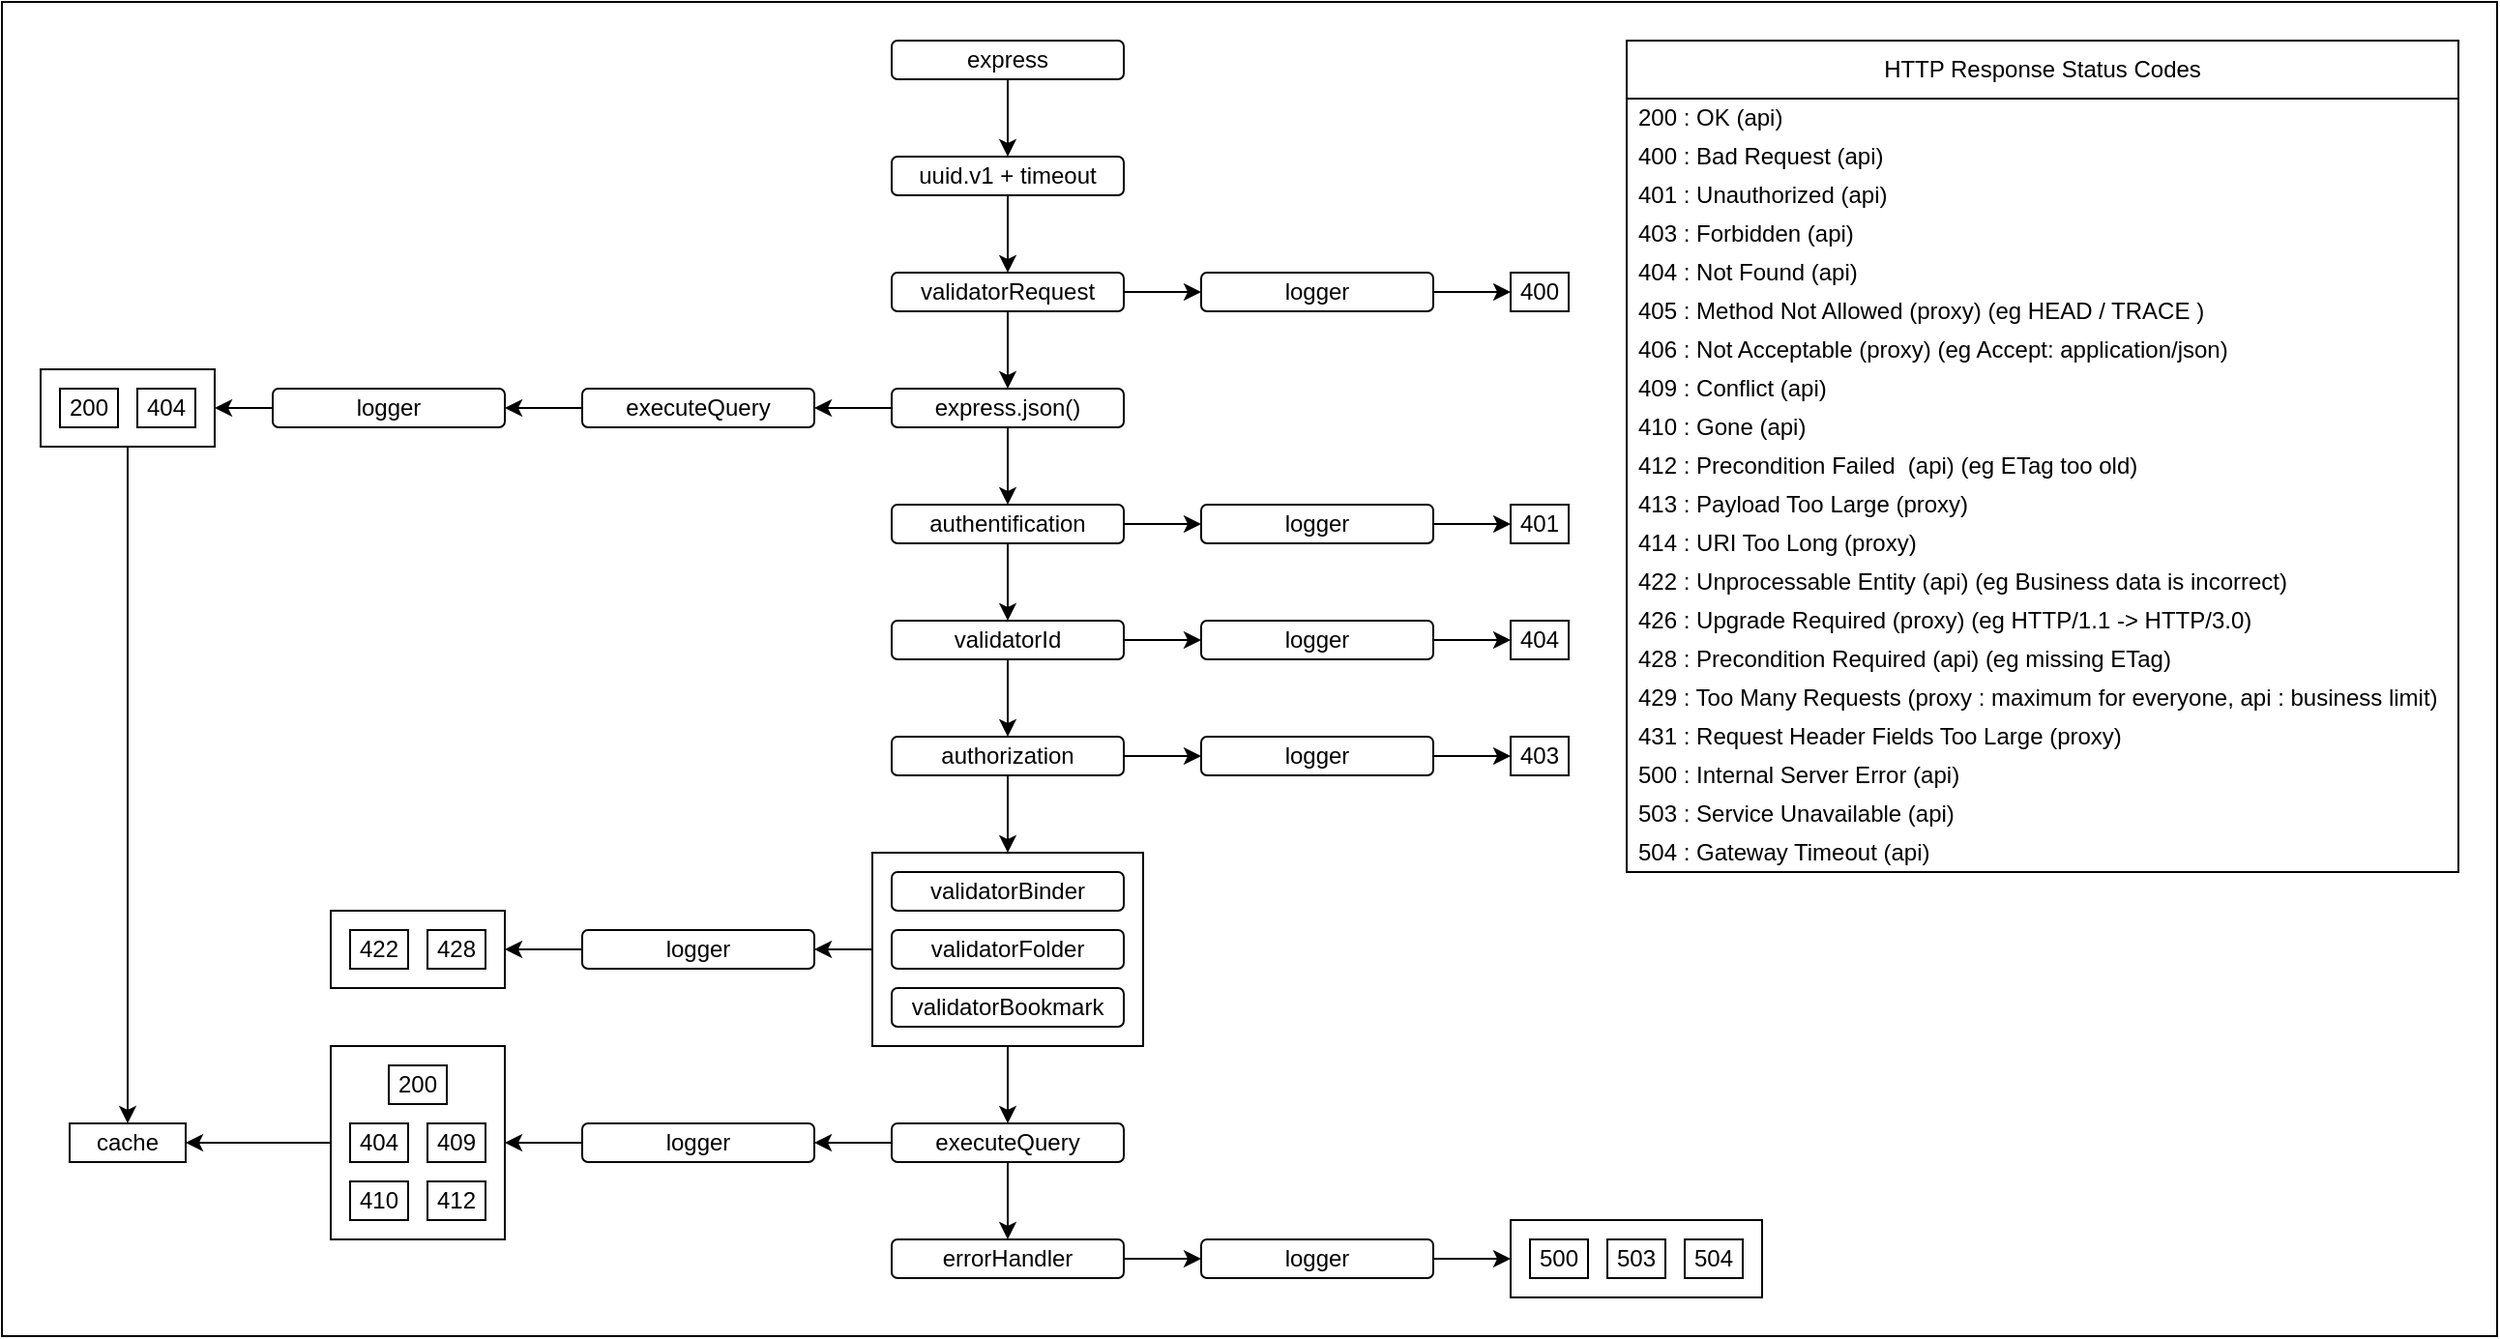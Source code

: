 <mxfile version="24.7.6">
  <diagram name="Page-1" id="NrHhBjxm3HNpq7Y3N4Mc">
    <mxGraphModel dx="1110" dy="1061" grid="1" gridSize="10" guides="1" tooltips="1" connect="1" arrows="1" fold="1" page="1" pageScale="1" pageWidth="850" pageHeight="1100" math="0" shadow="0">
      <root>
        <mxCell id="0" />
        <mxCell id="1" parent="0" />
        <mxCell id="MOF5G3dTXaosmhZYeCWu-184" value="" style="rounded=0;whiteSpace=wrap;html=1;" vertex="1" parent="1">
          <mxGeometry x="120" y="130" width="1290" height="690" as="geometry" />
        </mxCell>
        <mxCell id="MOF5G3dTXaosmhZYeCWu-123" style="edgeStyle=orthogonalEdgeStyle;rounded=0;orthogonalLoop=1;jettySize=auto;html=1;" edge="1" parent="1" source="MOF5G3dTXaosmhZYeCWu-2" target="MOF5G3dTXaosmhZYeCWu-122">
          <mxGeometry relative="1" as="geometry" />
        </mxCell>
        <mxCell id="MOF5G3dTXaosmhZYeCWu-2" value="express" style="rounded=1;whiteSpace=wrap;html=1;" vertex="1" parent="1">
          <mxGeometry x="580" y="150" width="120" height="20" as="geometry" />
        </mxCell>
        <mxCell id="MOF5G3dTXaosmhZYeCWu-14" style="edgeStyle=orthogonalEdgeStyle;rounded=0;orthogonalLoop=1;jettySize=auto;html=1;entryX=0.5;entryY=0;entryDx=0;entryDy=0;" edge="1" parent="1" source="MOF5G3dTXaosmhZYeCWu-4" target="MOF5G3dTXaosmhZYeCWu-5">
          <mxGeometry relative="1" as="geometry" />
        </mxCell>
        <mxCell id="MOF5G3dTXaosmhZYeCWu-52" style="edgeStyle=orthogonalEdgeStyle;rounded=0;orthogonalLoop=1;jettySize=auto;html=1;" edge="1" parent="1" source="MOF5G3dTXaosmhZYeCWu-4" target="MOF5G3dTXaosmhZYeCWu-26">
          <mxGeometry relative="1" as="geometry" />
        </mxCell>
        <mxCell id="MOF5G3dTXaosmhZYeCWu-4" value="validatorRequest" style="rounded=1;whiteSpace=wrap;html=1;" vertex="1" parent="1">
          <mxGeometry x="580" y="270" width="120" height="20" as="geometry" />
        </mxCell>
        <mxCell id="MOF5G3dTXaosmhZYeCWu-36" style="edgeStyle=orthogonalEdgeStyle;rounded=0;orthogonalLoop=1;jettySize=auto;html=1;entryX=0.5;entryY=0;entryDx=0;entryDy=0;" edge="1" parent="1" source="MOF5G3dTXaosmhZYeCWu-5" target="MOF5G3dTXaosmhZYeCWu-32">
          <mxGeometry relative="1" as="geometry" />
        </mxCell>
        <mxCell id="MOF5G3dTXaosmhZYeCWu-110" style="edgeStyle=orthogonalEdgeStyle;rounded=0;orthogonalLoop=1;jettySize=auto;html=1;" edge="1" parent="1" source="MOF5G3dTXaosmhZYeCWu-5" target="MOF5G3dTXaosmhZYeCWu-24">
          <mxGeometry relative="1" as="geometry" />
        </mxCell>
        <mxCell id="MOF5G3dTXaosmhZYeCWu-5" value="express.json()" style="rounded=1;whiteSpace=wrap;html=1;" vertex="1" parent="1">
          <mxGeometry x="580" y="330" width="120" height="20" as="geometry" />
        </mxCell>
        <mxCell id="MOF5G3dTXaosmhZYeCWu-47" style="edgeStyle=orthogonalEdgeStyle;rounded=0;orthogonalLoop=1;jettySize=auto;html=1;" edge="1" parent="1" source="MOF5G3dTXaosmhZYeCWu-7" target="MOF5G3dTXaosmhZYeCWu-45">
          <mxGeometry relative="1" as="geometry" />
        </mxCell>
        <mxCell id="MOF5G3dTXaosmhZYeCWu-79" style="edgeStyle=orthogonalEdgeStyle;rounded=0;orthogonalLoop=1;jettySize=auto;html=1;" edge="1" parent="1" source="MOF5G3dTXaosmhZYeCWu-7" target="MOF5G3dTXaosmhZYeCWu-78">
          <mxGeometry relative="1" as="geometry" />
        </mxCell>
        <mxCell id="MOF5G3dTXaosmhZYeCWu-7" value="authorization" style="rounded=1;whiteSpace=wrap;html=1;" vertex="1" parent="1">
          <mxGeometry x="580" y="510" width="120" height="20" as="geometry" />
        </mxCell>
        <mxCell id="MOF5G3dTXaosmhZYeCWu-15" value="400" style="rounded=0;whiteSpace=wrap;html=1;" vertex="1" parent="1">
          <mxGeometry x="900" y="270" width="30" height="20" as="geometry" />
        </mxCell>
        <mxCell id="MOF5G3dTXaosmhZYeCWu-18" value="401" style="rounded=0;whiteSpace=wrap;html=1;" vertex="1" parent="1">
          <mxGeometry x="900" y="390" width="30" height="20" as="geometry" />
        </mxCell>
        <mxCell id="MOF5G3dTXaosmhZYeCWu-93" style="edgeStyle=orthogonalEdgeStyle;rounded=0;orthogonalLoop=1;jettySize=auto;html=1;entryX=0;entryY=0.5;entryDx=0;entryDy=0;" edge="1" parent="1" source="MOF5G3dTXaosmhZYeCWu-22" target="MOF5G3dTXaosmhZYeCWu-83">
          <mxGeometry relative="1" as="geometry" />
        </mxCell>
        <mxCell id="MOF5G3dTXaosmhZYeCWu-22" value="errorHandler" style="rounded=1;whiteSpace=wrap;html=1;" vertex="1" parent="1">
          <mxGeometry x="580" y="770" width="120" height="20" as="geometry" />
        </mxCell>
        <mxCell id="MOF5G3dTXaosmhZYeCWu-44" style="edgeStyle=orthogonalEdgeStyle;rounded=0;orthogonalLoop=1;jettySize=auto;html=1;" edge="1" parent="1" source="MOF5G3dTXaosmhZYeCWu-23" target="MOF5G3dTXaosmhZYeCWu-7">
          <mxGeometry relative="1" as="geometry" />
        </mxCell>
        <mxCell id="MOF5G3dTXaosmhZYeCWu-76" style="edgeStyle=orthogonalEdgeStyle;rounded=0;orthogonalLoop=1;jettySize=auto;html=1;" edge="1" parent="1" source="MOF5G3dTXaosmhZYeCWu-23" target="MOF5G3dTXaosmhZYeCWu-75">
          <mxGeometry relative="1" as="geometry" />
        </mxCell>
        <mxCell id="MOF5G3dTXaosmhZYeCWu-23" value="validatorId" style="rounded=1;whiteSpace=wrap;html=1;" vertex="1" parent="1">
          <mxGeometry x="580" y="450" width="120" height="20" as="geometry" />
        </mxCell>
        <mxCell id="MOF5G3dTXaosmhZYeCWu-38" style="edgeStyle=orthogonalEdgeStyle;rounded=0;orthogonalLoop=1;jettySize=auto;html=1;" edge="1" parent="1" source="MOF5G3dTXaosmhZYeCWu-24" target="MOF5G3dTXaosmhZYeCWu-37">
          <mxGeometry relative="1" as="geometry" />
        </mxCell>
        <mxCell id="MOF5G3dTXaosmhZYeCWu-24" value="executeQuery" style="rounded=1;whiteSpace=wrap;html=1;" vertex="1" parent="1">
          <mxGeometry x="420" y="330" width="120" height="20" as="geometry" />
        </mxCell>
        <mxCell id="MOF5G3dTXaosmhZYeCWu-54" style="edgeStyle=orthogonalEdgeStyle;rounded=0;orthogonalLoop=1;jettySize=auto;html=1;" edge="1" parent="1" source="MOF5G3dTXaosmhZYeCWu-26" target="MOF5G3dTXaosmhZYeCWu-15">
          <mxGeometry relative="1" as="geometry" />
        </mxCell>
        <mxCell id="MOF5G3dTXaosmhZYeCWu-26" value="logger" style="rounded=1;whiteSpace=wrap;html=1;" vertex="1" parent="1">
          <mxGeometry x="740" y="270" width="120" height="20" as="geometry" />
        </mxCell>
        <mxCell id="MOF5G3dTXaosmhZYeCWu-57" style="edgeStyle=orthogonalEdgeStyle;rounded=0;orthogonalLoop=1;jettySize=auto;html=1;" edge="1" parent="1" source="MOF5G3dTXaosmhZYeCWu-27" target="MOF5G3dTXaosmhZYeCWu-18">
          <mxGeometry relative="1" as="geometry" />
        </mxCell>
        <mxCell id="MOF5G3dTXaosmhZYeCWu-27" value="logger" style="rounded=1;whiteSpace=wrap;html=1;" vertex="1" parent="1">
          <mxGeometry x="740" y="390" width="120" height="20" as="geometry" />
        </mxCell>
        <mxCell id="MOF5G3dTXaosmhZYeCWu-33" style="edgeStyle=orthogonalEdgeStyle;rounded=0;orthogonalLoop=1;jettySize=auto;html=1;" edge="1" parent="1" source="MOF5G3dTXaosmhZYeCWu-32" target="MOF5G3dTXaosmhZYeCWu-23">
          <mxGeometry relative="1" as="geometry" />
        </mxCell>
        <mxCell id="MOF5G3dTXaosmhZYeCWu-58" style="edgeStyle=orthogonalEdgeStyle;rounded=0;orthogonalLoop=1;jettySize=auto;html=1;" edge="1" parent="1" source="MOF5G3dTXaosmhZYeCWu-32" target="MOF5G3dTXaosmhZYeCWu-27">
          <mxGeometry relative="1" as="geometry" />
        </mxCell>
        <mxCell id="MOF5G3dTXaosmhZYeCWu-32" value="authentification" style="rounded=1;whiteSpace=wrap;html=1;" vertex="1" parent="1">
          <mxGeometry x="580" y="390" width="120" height="20" as="geometry" />
        </mxCell>
        <mxCell id="MOF5G3dTXaosmhZYeCWu-101" style="edgeStyle=orthogonalEdgeStyle;rounded=0;orthogonalLoop=1;jettySize=auto;html=1;entryX=1;entryY=0.5;entryDx=0;entryDy=0;" edge="1" parent="1" source="MOF5G3dTXaosmhZYeCWu-37" target="MOF5G3dTXaosmhZYeCWu-98">
          <mxGeometry relative="1" as="geometry" />
        </mxCell>
        <mxCell id="MOF5G3dTXaosmhZYeCWu-37" value="logger" style="rounded=1;whiteSpace=wrap;html=1;" vertex="1" parent="1">
          <mxGeometry x="260" y="330" width="120" height="20" as="geometry" />
        </mxCell>
        <mxCell id="MOF5G3dTXaosmhZYeCWu-40" value="404" style="rounded=0;whiteSpace=wrap;html=1;" vertex="1" parent="1">
          <mxGeometry x="900" y="450" width="30" height="20" as="geometry" />
        </mxCell>
        <mxCell id="MOF5G3dTXaosmhZYeCWu-46" value="" style="group" vertex="1" connectable="0" parent="1">
          <mxGeometry x="570" y="570" width="140" height="100" as="geometry" />
        </mxCell>
        <mxCell id="MOF5G3dTXaosmhZYeCWu-45" value="" style="rounded=0;whiteSpace=wrap;html=1;" vertex="1" parent="MOF5G3dTXaosmhZYeCWu-46">
          <mxGeometry width="140" height="100" as="geometry" />
        </mxCell>
        <mxCell id="MOF5G3dTXaosmhZYeCWu-41" value="validatorBookmark" style="rounded=1;whiteSpace=wrap;html=1;" vertex="1" parent="MOF5G3dTXaosmhZYeCWu-46">
          <mxGeometry x="10" y="70" width="120" height="20" as="geometry" />
        </mxCell>
        <mxCell id="MOF5G3dTXaosmhZYeCWu-42" value="validatorFolder" style="rounded=1;whiteSpace=wrap;html=1;" vertex="1" parent="MOF5G3dTXaosmhZYeCWu-46">
          <mxGeometry x="10" y="40" width="120" height="20" as="geometry" />
        </mxCell>
        <mxCell id="MOF5G3dTXaosmhZYeCWu-43" value="validatorBinder" style="rounded=1;whiteSpace=wrap;html=1;" vertex="1" parent="MOF5G3dTXaosmhZYeCWu-46">
          <mxGeometry x="10" y="10" width="120" height="20" as="geometry" />
        </mxCell>
        <mxCell id="MOF5G3dTXaosmhZYeCWu-113" style="edgeStyle=orthogonalEdgeStyle;rounded=0;orthogonalLoop=1;jettySize=auto;html=1;" edge="1" parent="1" source="MOF5G3dTXaosmhZYeCWu-48" target="MOF5G3dTXaosmhZYeCWu-22">
          <mxGeometry relative="1" as="geometry" />
        </mxCell>
        <mxCell id="MOF5G3dTXaosmhZYeCWu-121" style="edgeStyle=orthogonalEdgeStyle;rounded=0;orthogonalLoop=1;jettySize=auto;html=1;entryX=1;entryY=0.5;entryDx=0;entryDy=0;" edge="1" parent="1" source="MOF5G3dTXaosmhZYeCWu-48" target="MOF5G3dTXaosmhZYeCWu-119">
          <mxGeometry relative="1" as="geometry" />
        </mxCell>
        <mxCell id="MOF5G3dTXaosmhZYeCWu-48" value="executeQuery" style="rounded=1;whiteSpace=wrap;html=1;" vertex="1" parent="1">
          <mxGeometry x="580" y="710" width="120" height="20" as="geometry" />
        </mxCell>
        <mxCell id="MOF5G3dTXaosmhZYeCWu-49" style="edgeStyle=orthogonalEdgeStyle;rounded=0;orthogonalLoop=1;jettySize=auto;html=1;" edge="1" parent="1" source="MOF5G3dTXaosmhZYeCWu-45" target="MOF5G3dTXaosmhZYeCWu-48">
          <mxGeometry relative="1" as="geometry" />
        </mxCell>
        <mxCell id="MOF5G3dTXaosmhZYeCWu-50" value="403" style="rounded=0;whiteSpace=wrap;html=1;" vertex="1" parent="1">
          <mxGeometry x="900" y="510" width="30" height="20" as="geometry" />
        </mxCell>
        <mxCell id="MOF5G3dTXaosmhZYeCWu-77" style="edgeStyle=orthogonalEdgeStyle;rounded=0;orthogonalLoop=1;jettySize=auto;html=1;" edge="1" parent="1" source="MOF5G3dTXaosmhZYeCWu-75" target="MOF5G3dTXaosmhZYeCWu-40">
          <mxGeometry relative="1" as="geometry" />
        </mxCell>
        <mxCell id="MOF5G3dTXaosmhZYeCWu-75" value="logger" style="rounded=1;whiteSpace=wrap;html=1;" vertex="1" parent="1">
          <mxGeometry x="740" y="450" width="120" height="20" as="geometry" />
        </mxCell>
        <mxCell id="MOF5G3dTXaosmhZYeCWu-80" style="edgeStyle=orthogonalEdgeStyle;rounded=0;orthogonalLoop=1;jettySize=auto;html=1;" edge="1" parent="1" source="MOF5G3dTXaosmhZYeCWu-78" target="MOF5G3dTXaosmhZYeCWu-50">
          <mxGeometry relative="1" as="geometry" />
        </mxCell>
        <mxCell id="MOF5G3dTXaosmhZYeCWu-78" value="logger" style="rounded=1;whiteSpace=wrap;html=1;" vertex="1" parent="1">
          <mxGeometry x="740" y="510" width="120" height="20" as="geometry" />
        </mxCell>
        <mxCell id="MOF5G3dTXaosmhZYeCWu-92" style="edgeStyle=orthogonalEdgeStyle;rounded=0;orthogonalLoop=1;jettySize=auto;html=1;entryX=0;entryY=0.5;entryDx=0;entryDy=0;" edge="1" parent="1" source="MOF5G3dTXaosmhZYeCWu-83" target="MOF5G3dTXaosmhZYeCWu-86">
          <mxGeometry relative="1" as="geometry" />
        </mxCell>
        <mxCell id="MOF5G3dTXaosmhZYeCWu-83" value="logger" style="rounded=1;whiteSpace=wrap;html=1;" vertex="1" parent="1">
          <mxGeometry x="740" y="770" width="120" height="20" as="geometry" />
        </mxCell>
        <mxCell id="MOF5G3dTXaosmhZYeCWu-97" value="" style="group" vertex="1" connectable="0" parent="1">
          <mxGeometry x="140" y="320" width="90" height="40" as="geometry" />
        </mxCell>
        <mxCell id="MOF5G3dTXaosmhZYeCWu-98" value="" style="rounded=0;whiteSpace=wrap;html=1;" vertex="1" parent="MOF5G3dTXaosmhZYeCWu-97">
          <mxGeometry width="90" height="40" as="geometry" />
        </mxCell>
        <mxCell id="MOF5G3dTXaosmhZYeCWu-99" value="200" style="rounded=0;whiteSpace=wrap;html=1;" vertex="1" parent="MOF5G3dTXaosmhZYeCWu-97">
          <mxGeometry x="10" y="10" width="30" height="20" as="geometry" />
        </mxCell>
        <mxCell id="MOF5G3dTXaosmhZYeCWu-100" value="404" style="rounded=0;whiteSpace=wrap;html=1;" vertex="1" parent="MOF5G3dTXaosmhZYeCWu-97">
          <mxGeometry x="50" y="10" width="30" height="20" as="geometry" />
        </mxCell>
        <mxCell id="MOF5G3dTXaosmhZYeCWu-86" value="" style="rounded=0;whiteSpace=wrap;html=1;" vertex="1" parent="1">
          <mxGeometry x="900" y="760" width="130" height="40" as="geometry" />
        </mxCell>
        <mxCell id="MOF5G3dTXaosmhZYeCWu-85" value="500" style="rounded=0;whiteSpace=wrap;html=1;" vertex="1" parent="1">
          <mxGeometry x="910" y="770" width="30" height="20" as="geometry" />
        </mxCell>
        <mxCell id="MOF5G3dTXaosmhZYeCWu-102" value="503" style="rounded=0;whiteSpace=wrap;html=1;" vertex="1" parent="1">
          <mxGeometry x="950" y="770" width="30" height="20" as="geometry" />
        </mxCell>
        <mxCell id="MOF5G3dTXaosmhZYeCWu-112" style="edgeStyle=orthogonalEdgeStyle;rounded=0;orthogonalLoop=1;jettySize=auto;html=1;entryX=1;entryY=0.5;entryDx=0;entryDy=0;" edge="1" parent="1" source="MOF5G3dTXaosmhZYeCWu-106" target="MOF5G3dTXaosmhZYeCWu-94">
          <mxGeometry relative="1" as="geometry" />
        </mxCell>
        <mxCell id="MOF5G3dTXaosmhZYeCWu-106" value="logger" style="rounded=1;whiteSpace=wrap;html=1;" vertex="1" parent="1">
          <mxGeometry x="420" y="610" width="120" height="20" as="geometry" />
        </mxCell>
        <mxCell id="MOF5G3dTXaosmhZYeCWu-107" style="edgeStyle=orthogonalEdgeStyle;rounded=0;orthogonalLoop=1;jettySize=auto;html=1;" edge="1" parent="1" source="MOF5G3dTXaosmhZYeCWu-45" target="MOF5G3dTXaosmhZYeCWu-106">
          <mxGeometry relative="1" as="geometry" />
        </mxCell>
        <mxCell id="MOF5G3dTXaosmhZYeCWu-111" value="" style="group" vertex="1" connectable="0" parent="1">
          <mxGeometry x="290" y="600" width="90" height="40" as="geometry" />
        </mxCell>
        <mxCell id="MOF5G3dTXaosmhZYeCWu-94" value="" style="rounded=0;whiteSpace=wrap;html=1;" vertex="1" parent="MOF5G3dTXaosmhZYeCWu-111">
          <mxGeometry width="90" height="40" as="geometry" />
        </mxCell>
        <mxCell id="MOF5G3dTXaosmhZYeCWu-81" value="428" style="rounded=0;whiteSpace=wrap;html=1;" vertex="1" parent="MOF5G3dTXaosmhZYeCWu-111">
          <mxGeometry x="50" y="10" width="30" height="20" as="geometry" />
        </mxCell>
        <mxCell id="MOF5G3dTXaosmhZYeCWu-103" value="422" style="rounded=0;whiteSpace=wrap;html=1;" vertex="1" parent="MOF5G3dTXaosmhZYeCWu-111">
          <mxGeometry x="10" y="10" width="30" height="20" as="geometry" />
        </mxCell>
        <mxCell id="MOF5G3dTXaosmhZYeCWu-115" value="" style="group" vertex="1" connectable="0" parent="1">
          <mxGeometry x="290" y="670" width="90" height="100" as="geometry" />
        </mxCell>
        <mxCell id="MOF5G3dTXaosmhZYeCWu-114" value="" style="rounded=0;whiteSpace=wrap;html=1;" vertex="1" parent="MOF5G3dTXaosmhZYeCWu-115">
          <mxGeometry width="90" height="100" as="geometry" />
        </mxCell>
        <mxCell id="MOF5G3dTXaosmhZYeCWu-66" value="409" style="rounded=0;whiteSpace=wrap;html=1;" vertex="1" parent="MOF5G3dTXaosmhZYeCWu-115">
          <mxGeometry x="50" y="40" width="30" height="20" as="geometry" />
        </mxCell>
        <mxCell id="MOF5G3dTXaosmhZYeCWu-67" value="404" style="rounded=0;whiteSpace=wrap;html=1;" vertex="1" parent="MOF5G3dTXaosmhZYeCWu-115">
          <mxGeometry x="10" y="40" width="30" height="20" as="geometry" />
        </mxCell>
        <mxCell id="MOF5G3dTXaosmhZYeCWu-68" value="200" style="rounded=0;whiteSpace=wrap;html=1;" vertex="1" parent="MOF5G3dTXaosmhZYeCWu-115">
          <mxGeometry x="30" y="10" width="30" height="20" as="geometry" />
        </mxCell>
        <mxCell id="MOF5G3dTXaosmhZYeCWu-69" value="410" style="rounded=0;whiteSpace=wrap;html=1;" vertex="1" parent="MOF5G3dTXaosmhZYeCWu-115">
          <mxGeometry x="10" y="70" width="30" height="20" as="geometry" />
        </mxCell>
        <mxCell id="MOF5G3dTXaosmhZYeCWu-70" value="412" style="rounded=0;whiteSpace=wrap;html=1;" vertex="1" parent="MOF5G3dTXaosmhZYeCWu-115">
          <mxGeometry x="50" y="70" width="30" height="20" as="geometry" />
        </mxCell>
        <mxCell id="MOF5G3dTXaosmhZYeCWu-117" value="cache" style="rounded=0;whiteSpace=wrap;html=1;" vertex="1" parent="1">
          <mxGeometry x="155" y="710" width="60" height="20" as="geometry" />
        </mxCell>
        <mxCell id="MOF5G3dTXaosmhZYeCWu-118" style="edgeStyle=orthogonalEdgeStyle;rounded=0;orthogonalLoop=1;jettySize=auto;html=1;" edge="1" parent="1" source="MOF5G3dTXaosmhZYeCWu-114" target="MOF5G3dTXaosmhZYeCWu-117">
          <mxGeometry relative="1" as="geometry" />
        </mxCell>
        <mxCell id="MOF5G3dTXaosmhZYeCWu-120" style="edgeStyle=orthogonalEdgeStyle;rounded=0;orthogonalLoop=1;jettySize=auto;html=1;entryX=1;entryY=0.5;entryDx=0;entryDy=0;" edge="1" parent="1" source="MOF5G3dTXaosmhZYeCWu-119" target="MOF5G3dTXaosmhZYeCWu-114">
          <mxGeometry relative="1" as="geometry" />
        </mxCell>
        <mxCell id="MOF5G3dTXaosmhZYeCWu-119" value="logger" style="rounded=1;whiteSpace=wrap;html=1;" vertex="1" parent="1">
          <mxGeometry x="420" y="710" width="120" height="20" as="geometry" />
        </mxCell>
        <mxCell id="MOF5G3dTXaosmhZYeCWu-124" style="edgeStyle=orthogonalEdgeStyle;rounded=0;orthogonalLoop=1;jettySize=auto;html=1;" edge="1" parent="1" source="MOF5G3dTXaosmhZYeCWu-122" target="MOF5G3dTXaosmhZYeCWu-4">
          <mxGeometry relative="1" as="geometry" />
        </mxCell>
        <mxCell id="MOF5G3dTXaosmhZYeCWu-122" value="uuid.v1 + timeout" style="rounded=1;whiteSpace=wrap;html=1;" vertex="1" parent="1">
          <mxGeometry x="580" y="210" width="120" height="20" as="geometry" />
        </mxCell>
        <mxCell id="MOF5G3dTXaosmhZYeCWu-127" value="HTTP Response Status Codes" style="swimlane;fontStyle=0;childLayout=stackLayout;horizontal=1;startSize=30;horizontalStack=0;resizeParent=1;resizeParentMax=0;resizeLast=0;collapsible=1;marginBottom=0;whiteSpace=wrap;html=1;rotation=0;gradientColor=none;swimlaneFillColor=none;rounded=0;shadow=0;glass=0;" vertex="1" parent="1">
          <mxGeometry x="960" y="150" width="430" height="430" as="geometry">
            <mxRectangle x="970" y="130" width="200" height="30" as="alternateBounds" />
          </mxGeometry>
        </mxCell>
        <mxCell id="MOF5G3dTXaosmhZYeCWu-160" value="200 : OK (api)" style="text;strokeColor=none;fillColor=none;align=left;verticalAlign=middle;spacingLeft=4;spacingRight=4;overflow=hidden;points=[[0,0.5],[1,0.5]];portConstraint=eastwest;rotatable=0;whiteSpace=wrap;html=1;" vertex="1" parent="MOF5G3dTXaosmhZYeCWu-127">
          <mxGeometry y="30" width="430" height="20" as="geometry" />
        </mxCell>
        <mxCell id="MOF5G3dTXaosmhZYeCWu-161" value="400 : Bad Request&amp;nbsp;(api)" style="text;strokeColor=none;fillColor=none;align=left;verticalAlign=middle;spacingLeft=4;spacingRight=4;overflow=hidden;points=[[0,0.5],[1,0.5]];portConstraint=eastwest;rotatable=0;whiteSpace=wrap;html=1;" vertex="1" parent="MOF5G3dTXaosmhZYeCWu-127">
          <mxGeometry y="50" width="430" height="20" as="geometry" />
        </mxCell>
        <mxCell id="MOF5G3dTXaosmhZYeCWu-162" value="401 : Unauthorized&amp;nbsp;(api)" style="text;strokeColor=none;fillColor=none;align=left;verticalAlign=middle;spacingLeft=4;spacingRight=4;overflow=hidden;points=[[0,0.5],[1,0.5]];portConstraint=eastwest;rotatable=0;whiteSpace=wrap;html=1;" vertex="1" parent="MOF5G3dTXaosmhZYeCWu-127">
          <mxGeometry y="70" width="430" height="20" as="geometry" />
        </mxCell>
        <mxCell id="MOF5G3dTXaosmhZYeCWu-163" value="403 : Forbidden&amp;nbsp;(api)" style="text;strokeColor=none;fillColor=none;align=left;verticalAlign=middle;spacingLeft=4;spacingRight=4;overflow=hidden;points=[[0,0.5],[1,0.5]];portConstraint=eastwest;rotatable=0;whiteSpace=wrap;html=1;" vertex="1" parent="MOF5G3dTXaosmhZYeCWu-127">
          <mxGeometry y="90" width="430" height="20" as="geometry" />
        </mxCell>
        <mxCell id="MOF5G3dTXaosmhZYeCWu-164" value="404 : Not Found&amp;nbsp;(api)" style="text;strokeColor=none;fillColor=none;align=left;verticalAlign=middle;spacingLeft=4;spacingRight=4;overflow=hidden;points=[[0,0.5],[1,0.5]];portConstraint=eastwest;rotatable=0;whiteSpace=wrap;html=1;" vertex="1" parent="MOF5G3dTXaosmhZYeCWu-127">
          <mxGeometry y="110" width="430" height="20" as="geometry" />
        </mxCell>
        <mxCell id="MOF5G3dTXaosmhZYeCWu-165" value="405 : Method Not Allowed (proxy) (eg HEAD / TRACE )" style="text;strokeColor=none;fillColor=none;align=left;verticalAlign=middle;spacingLeft=4;spacingRight=4;overflow=hidden;points=[[0,0.5],[1,0.5]];portConstraint=eastwest;rotatable=0;whiteSpace=wrap;html=1;" vertex="1" parent="MOF5G3dTXaosmhZYeCWu-127">
          <mxGeometry y="130" width="430" height="20" as="geometry" />
        </mxCell>
        <mxCell id="MOF5G3dTXaosmhZYeCWu-166" value="406 : Not Acceptable (proxy) (eg Accept: application/json)" style="text;strokeColor=none;fillColor=none;align=left;verticalAlign=middle;spacingLeft=4;spacingRight=4;overflow=hidden;points=[[0,0.5],[1,0.5]];portConstraint=eastwest;rotatable=0;whiteSpace=wrap;html=1;" vertex="1" parent="MOF5G3dTXaosmhZYeCWu-127">
          <mxGeometry y="150" width="430" height="20" as="geometry" />
        </mxCell>
        <mxCell id="MOF5G3dTXaosmhZYeCWu-168" value="409 : Conflict&amp;nbsp;(api)" style="text;strokeColor=none;fillColor=none;align=left;verticalAlign=middle;spacingLeft=4;spacingRight=4;overflow=hidden;points=[[0,0.5],[1,0.5]];portConstraint=eastwest;rotatable=0;whiteSpace=wrap;html=1;" vertex="1" parent="MOF5G3dTXaosmhZYeCWu-127">
          <mxGeometry y="170" width="430" height="20" as="geometry" />
        </mxCell>
        <mxCell id="MOF5G3dTXaosmhZYeCWu-169" value="410 : Gone&amp;nbsp;(api)" style="text;strokeColor=none;fillColor=none;align=left;verticalAlign=middle;spacingLeft=4;spacingRight=4;overflow=hidden;points=[[0,0.5],[1,0.5]];portConstraint=eastwest;rotatable=0;whiteSpace=wrap;html=1;" vertex="1" parent="MOF5G3dTXaosmhZYeCWu-127">
          <mxGeometry y="190" width="430" height="20" as="geometry" />
        </mxCell>
        <mxCell id="MOF5G3dTXaosmhZYeCWu-170" value="412 : Precondition Failed&amp;nbsp;&amp;nbsp;(api) (eg ETag too old)" style="text;strokeColor=none;fillColor=none;align=left;verticalAlign=middle;spacingLeft=4;spacingRight=4;overflow=hidden;points=[[0,0.5],[1,0.5]];portConstraint=eastwest;rotatable=0;whiteSpace=wrap;html=1;" vertex="1" parent="MOF5G3dTXaosmhZYeCWu-127">
          <mxGeometry y="210" width="430" height="20" as="geometry" />
        </mxCell>
        <mxCell id="MOF5G3dTXaosmhZYeCWu-171" value="413 : Payload Too Large&amp;nbsp;(proxy)" style="text;strokeColor=none;fillColor=none;align=left;verticalAlign=middle;spacingLeft=4;spacingRight=4;overflow=hidden;points=[[0,0.5],[1,0.5]];portConstraint=eastwest;rotatable=0;whiteSpace=wrap;html=1;" vertex="1" parent="MOF5G3dTXaosmhZYeCWu-127">
          <mxGeometry y="230" width="430" height="20" as="geometry" />
        </mxCell>
        <mxCell id="MOF5G3dTXaosmhZYeCWu-172" value="414 : URI Too Long&amp;nbsp;(proxy)" style="text;strokeColor=none;fillColor=none;align=left;verticalAlign=middle;spacingLeft=4;spacingRight=4;overflow=hidden;points=[[0,0.5],[1,0.5]];portConstraint=eastwest;rotatable=0;whiteSpace=wrap;html=1;" vertex="1" parent="MOF5G3dTXaosmhZYeCWu-127">
          <mxGeometry y="250" width="430" height="20" as="geometry" />
        </mxCell>
        <mxCell id="MOF5G3dTXaosmhZYeCWu-173" value="422 : Unprocessable Entity&amp;nbsp;(api) (eg Business data is incorrect)" style="text;strokeColor=none;fillColor=none;align=left;verticalAlign=middle;spacingLeft=4;spacingRight=4;overflow=hidden;points=[[0,0.5],[1,0.5]];portConstraint=eastwest;rotatable=0;whiteSpace=wrap;html=1;" vertex="1" parent="MOF5G3dTXaosmhZYeCWu-127">
          <mxGeometry y="270" width="430" height="20" as="geometry" />
        </mxCell>
        <mxCell id="MOF5G3dTXaosmhZYeCWu-181" value="426 : Upgrade Required&amp;nbsp;(proxy) (eg HTTP/1.1 -&amp;gt; HTTP/3.0)" style="text;strokeColor=none;fillColor=none;align=left;verticalAlign=middle;spacingLeft=4;spacingRight=4;overflow=hidden;points=[[0,0.5],[1,0.5]];portConstraint=eastwest;rotatable=0;whiteSpace=wrap;html=1;" vertex="1" parent="MOF5G3dTXaosmhZYeCWu-127">
          <mxGeometry y="290" width="430" height="20" as="geometry" />
        </mxCell>
        <mxCell id="MOF5G3dTXaosmhZYeCWu-180" value="428 : Precondition Required&amp;nbsp;(api) (eg missing ETag)" style="text;strokeColor=none;fillColor=none;align=left;verticalAlign=middle;spacingLeft=4;spacingRight=4;overflow=hidden;points=[[0,0.5],[1,0.5]];portConstraint=eastwest;rotatable=0;whiteSpace=wrap;html=1;" vertex="1" parent="MOF5G3dTXaosmhZYeCWu-127">
          <mxGeometry y="310" width="430" height="20" as="geometry" />
        </mxCell>
        <mxCell id="MOF5G3dTXaosmhZYeCWu-179" value="429 : Too Many Requests (proxy : maximum for everyone, api : business limit)" style="text;strokeColor=none;fillColor=none;align=left;verticalAlign=middle;spacingLeft=4;spacingRight=4;overflow=hidden;points=[[0,0.5],[1,0.5]];portConstraint=eastwest;rotatable=0;whiteSpace=wrap;html=1;" vertex="1" parent="MOF5G3dTXaosmhZYeCWu-127">
          <mxGeometry y="330" width="430" height="20" as="geometry" />
        </mxCell>
        <mxCell id="MOF5G3dTXaosmhZYeCWu-178" value="431 : Request Header Fields Too Large&amp;nbsp;(proxy)" style="text;strokeColor=none;fillColor=none;align=left;verticalAlign=middle;spacingLeft=4;spacingRight=4;overflow=hidden;points=[[0,0.5],[1,0.5]];portConstraint=eastwest;rotatable=0;whiteSpace=wrap;html=1;" vertex="1" parent="MOF5G3dTXaosmhZYeCWu-127">
          <mxGeometry y="350" width="430" height="20" as="geometry" />
        </mxCell>
        <mxCell id="MOF5G3dTXaosmhZYeCWu-177" value="500 : Internal Server Error (api)" style="text;strokeColor=none;fillColor=none;align=left;verticalAlign=middle;spacingLeft=4;spacingRight=4;overflow=hidden;points=[[0,0.5],[1,0.5]];portConstraint=eastwest;rotatable=0;whiteSpace=wrap;html=1;" vertex="1" parent="MOF5G3dTXaosmhZYeCWu-127">
          <mxGeometry y="370" width="430" height="20" as="geometry" />
        </mxCell>
        <mxCell id="MOF5G3dTXaosmhZYeCWu-176" value="503 : Service Unavailable&amp;nbsp;(api)" style="text;strokeColor=none;fillColor=none;align=left;verticalAlign=middle;spacingLeft=4;spacingRight=4;overflow=hidden;points=[[0,0.5],[1,0.5]];portConstraint=eastwest;rotatable=0;whiteSpace=wrap;html=1;" vertex="1" parent="MOF5G3dTXaosmhZYeCWu-127">
          <mxGeometry y="390" width="430" height="20" as="geometry" />
        </mxCell>
        <mxCell id="MOF5G3dTXaosmhZYeCWu-182" value="504 : Gateway Timeout (api)" style="text;strokeColor=none;fillColor=none;align=left;verticalAlign=middle;spacingLeft=4;spacingRight=4;overflow=hidden;points=[[0,0.5],[1,0.5]];portConstraint=eastwest;rotatable=0;whiteSpace=wrap;html=1;" vertex="1" parent="MOF5G3dTXaosmhZYeCWu-127">
          <mxGeometry y="410" width="430" height="20" as="geometry" />
        </mxCell>
        <mxCell id="MOF5G3dTXaosmhZYeCWu-183" value="504" style="rounded=0;whiteSpace=wrap;html=1;" vertex="1" parent="1">
          <mxGeometry x="990" y="770" width="30" height="20" as="geometry" />
        </mxCell>
        <mxCell id="MOF5G3dTXaosmhZYeCWu-186" style="edgeStyle=orthogonalEdgeStyle;rounded=0;orthogonalLoop=1;jettySize=auto;html=1;entryX=0.5;entryY=0;entryDx=0;entryDy=0;" edge="1" parent="1" source="MOF5G3dTXaosmhZYeCWu-98" target="MOF5G3dTXaosmhZYeCWu-117">
          <mxGeometry relative="1" as="geometry" />
        </mxCell>
      </root>
    </mxGraphModel>
  </diagram>
</mxfile>
